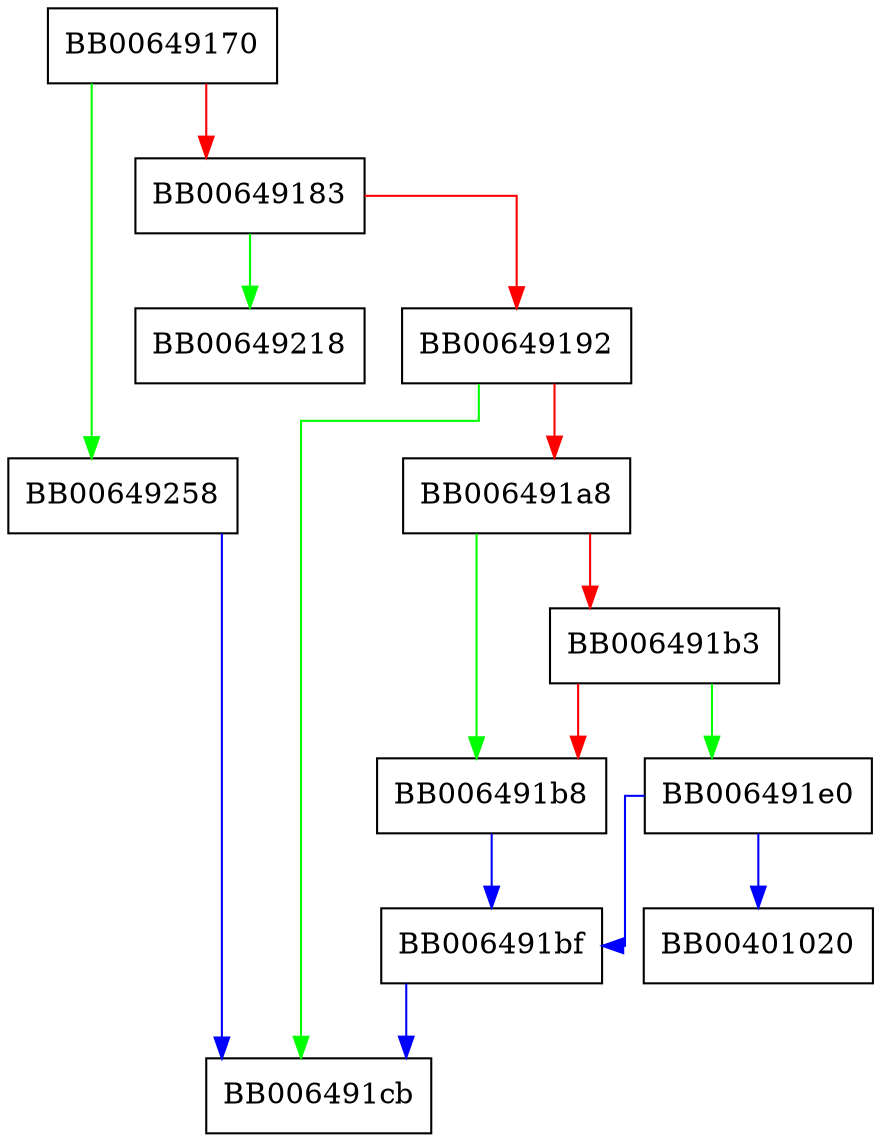 digraph OPENSSL_sk_insert {
  node [shape="box"];
  graph [splines=ortho];
  BB00649170 -> BB00649258 [color="green"];
  BB00649170 -> BB00649183 [color="red"];
  BB00649183 -> BB00649218 [color="green"];
  BB00649183 -> BB00649192 [color="red"];
  BB00649192 -> BB006491cb [color="green"];
  BB00649192 -> BB006491a8 [color="red"];
  BB006491a8 -> BB006491b8 [color="green"];
  BB006491a8 -> BB006491b3 [color="red"];
  BB006491b3 -> BB006491e0 [color="green"];
  BB006491b3 -> BB006491b8 [color="red"];
  BB006491b8 -> BB006491bf [color="blue"];
  BB006491bf -> BB006491cb [color="blue"];
  BB006491e0 -> BB00401020 [color="blue"];
  BB006491e0 -> BB006491bf [color="blue"];
  BB00649258 -> BB006491cb [color="blue"];
}